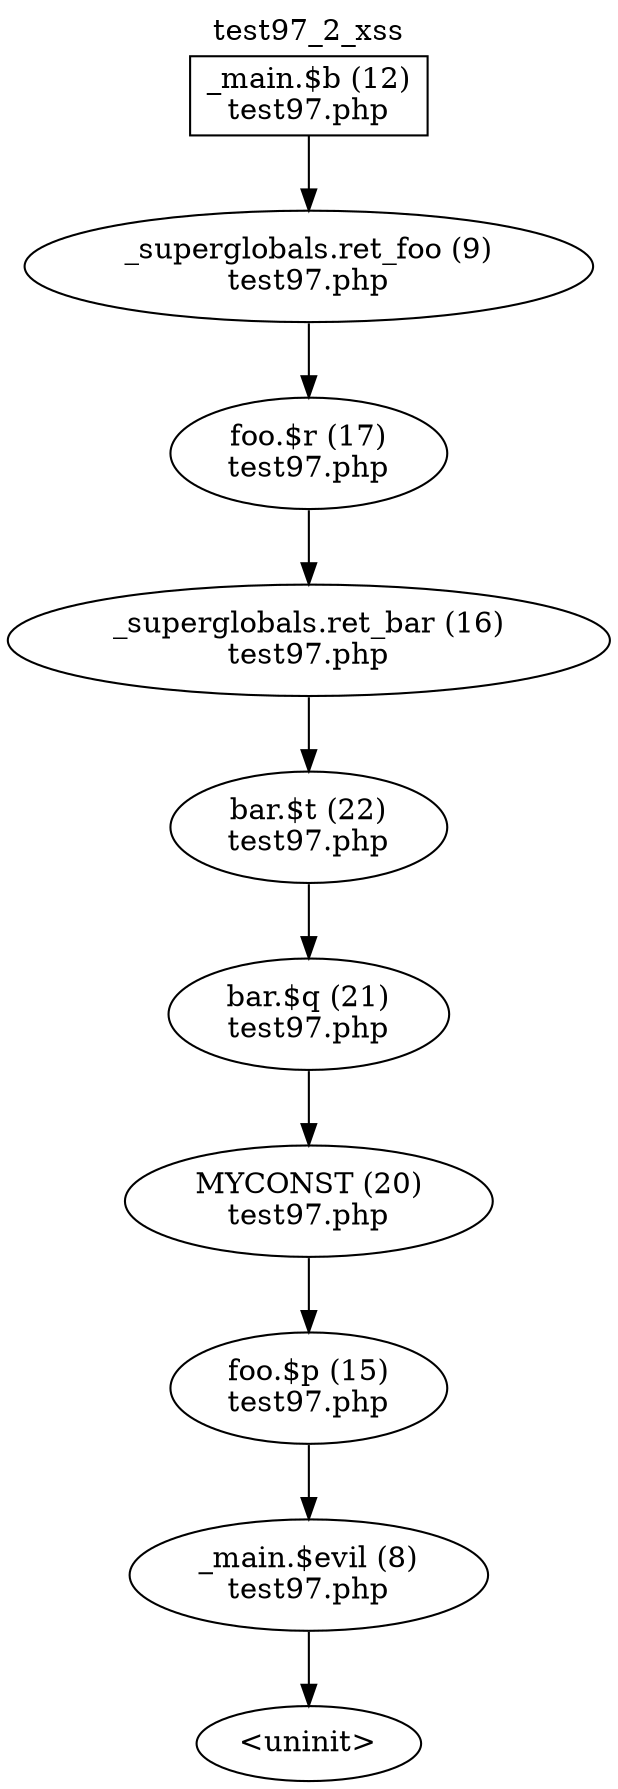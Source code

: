 digraph cfg {
  label="test97_2_xss";
  labelloc=t;
  n1 [shape=box, label="_main.$b (12)\ntest97.php"];
  n2 [shape=ellipse, label="_superglobals.ret_foo (9)\ntest97.php"];
  n3 [shape=ellipse, label="foo.$r (17)\ntest97.php"];
  n4 [shape=ellipse, label="_superglobals.ret_bar (16)\ntest97.php"];
  n5 [shape=ellipse, label="bar.$t (22)\ntest97.php"];
  n6 [shape=ellipse, label="bar.$q (21)\ntest97.php"];
  n7 [shape=ellipse, label="MYCONST (20)\ntest97.php"];
  n8 [shape=ellipse, label="foo.$p (15)\ntest97.php"];
  n9 [shape=ellipse, label="_main.$evil (8)\ntest97.php"];
  n10 [shape=ellipse, label="<uninit>"];
  n1 -> n2;
  n2 -> n3;
  n3 -> n4;
  n4 -> n5;
  n5 -> n6;
  n6 -> n7;
  n7 -> n8;
  n8 -> n9;
  n9 -> n10;
}
